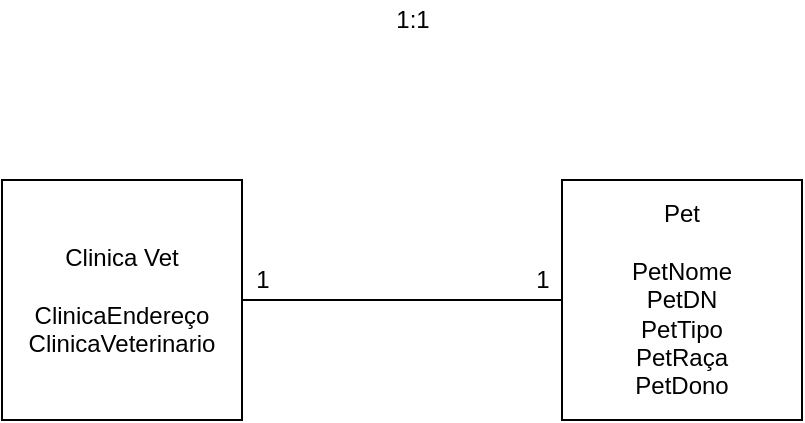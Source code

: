 <mxfile version="14.1.1" type="device"><diagram id="_2BWaq5shDhgEri85UpN" name="Page-1"><mxGraphModel dx="868" dy="482" grid="1" gridSize="10" guides="1" tooltips="1" connect="1" arrows="1" fold="1" page="1" pageScale="1" pageWidth="827" pageHeight="1169" math="0" shadow="0"><root><mxCell id="0"/><mxCell id="1" parent="0"/><mxCell id="XNdQK5_-emUDD79JbVlS-5" style="edgeStyle=orthogonalEdgeStyle;rounded=0;orthogonalLoop=1;jettySize=auto;html=1;entryX=0;entryY=0.5;entryDx=0;entryDy=0;endArrow=none;endFill=0;" edge="1" parent="1" source="XNdQK5_-emUDD79JbVlS-1" target="XNdQK5_-emUDD79JbVlS-3"><mxGeometry relative="1" as="geometry"/></mxCell><mxCell id="XNdQK5_-emUDD79JbVlS-1" value="Clinica Vet&lt;br&gt;&lt;br&gt;ClinicaEndereço&lt;br&gt;ClinicaVeterinario" style="whiteSpace=wrap;html=1;aspect=fixed;" vertex="1" parent="1"><mxGeometry x="40" y="110" width="120" height="120" as="geometry"/></mxCell><mxCell id="XNdQK5_-emUDD79JbVlS-3" value="Pet&lt;br&gt;&lt;br&gt;PetNome&lt;br&gt;PetDN&lt;br&gt;PetTipo&lt;br&gt;PetRaça&lt;br&gt;PetDono" style="whiteSpace=wrap;html=1;aspect=fixed;" vertex="1" parent="1"><mxGeometry x="320" y="110" width="120" height="120" as="geometry"/></mxCell><mxCell id="XNdQK5_-emUDD79JbVlS-6" value="1" style="text;html=1;align=center;verticalAlign=middle;resizable=0;points=[];autosize=1;" vertex="1" parent="1"><mxGeometry x="160" y="150" width="20" height="20" as="geometry"/></mxCell><mxCell id="XNdQK5_-emUDD79JbVlS-7" value="1" style="text;html=1;align=center;verticalAlign=middle;resizable=0;points=[];autosize=1;" vertex="1" parent="1"><mxGeometry x="300" y="150" width="20" height="20" as="geometry"/></mxCell><mxCell id="XNdQK5_-emUDD79JbVlS-8" value="1:1" style="text;html=1;align=center;verticalAlign=middle;resizable=0;points=[];autosize=1;" vertex="1" parent="1"><mxGeometry x="230" y="20" width="30" height="20" as="geometry"/></mxCell></root></mxGraphModel></diagram></mxfile>
